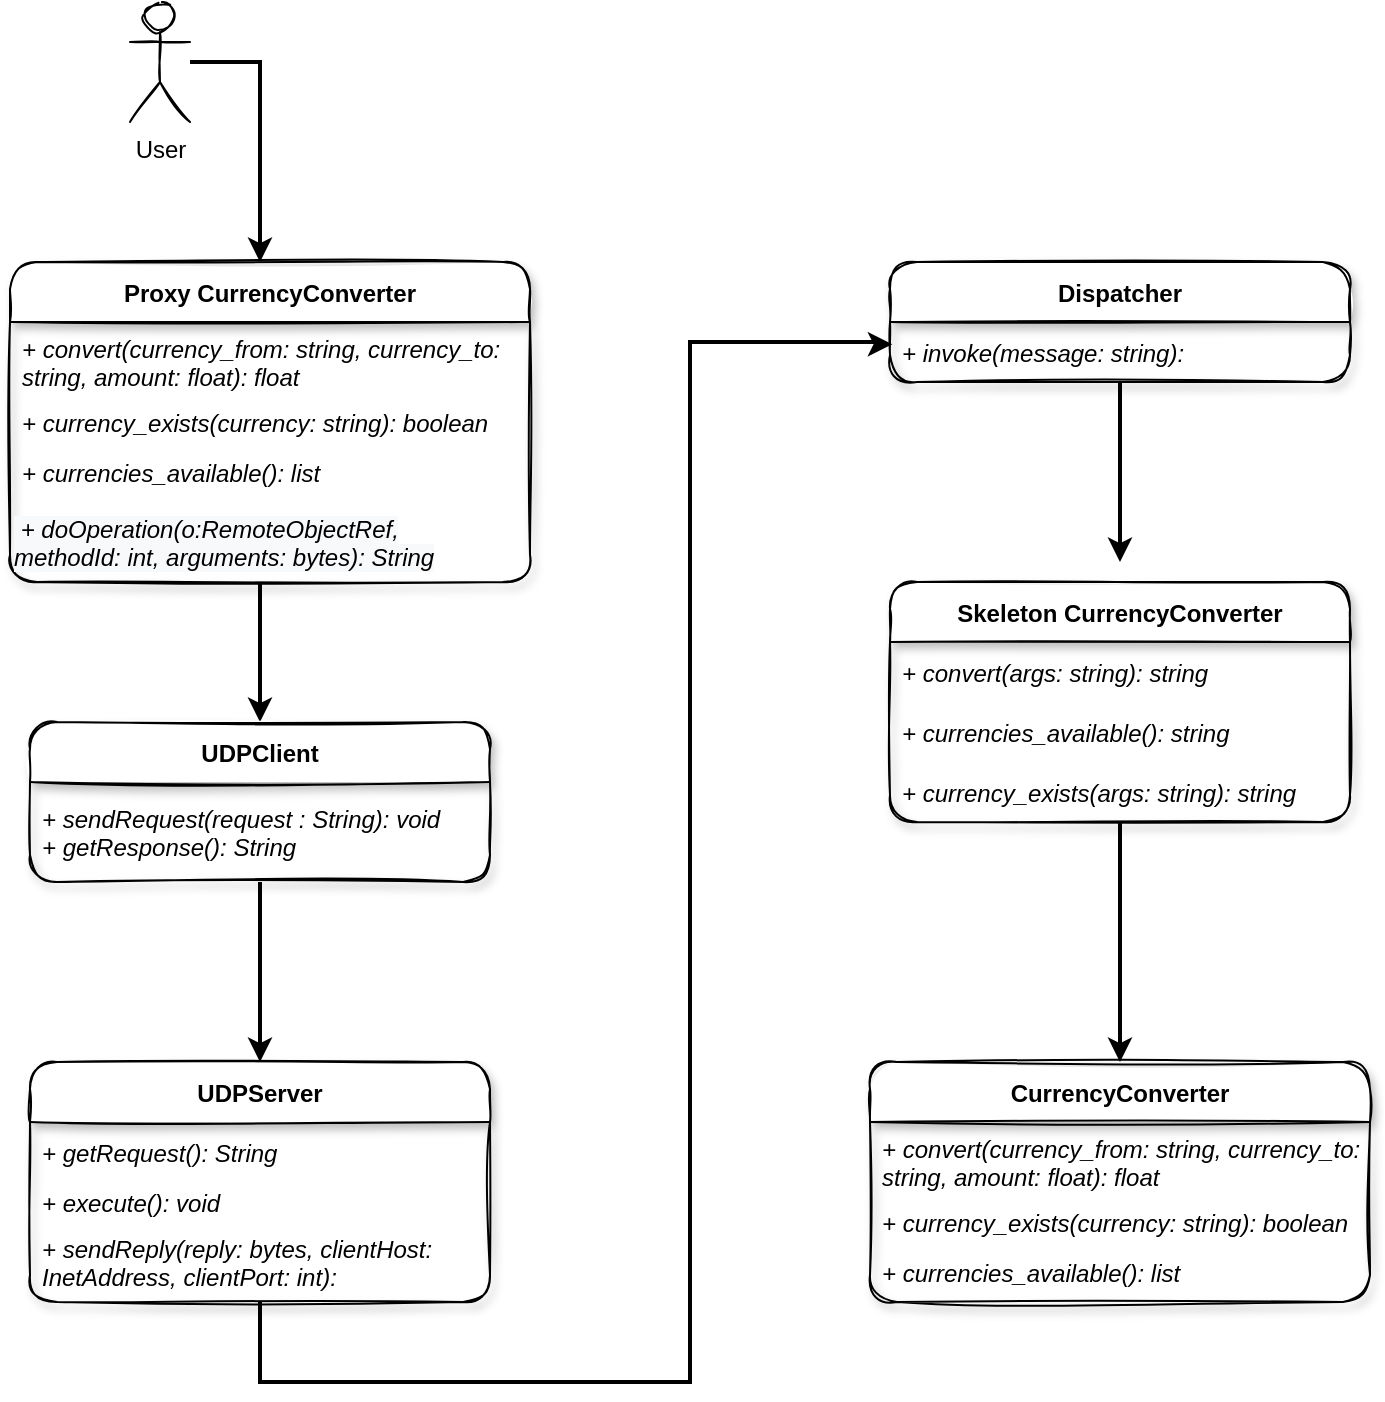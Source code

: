 <mxfile version="20.0.1" type="github">
  <diagram id="C5RBs43oDa-KdzZeNtuy" name="Page-1">
    <mxGraphModel dx="1249" dy="533" grid="1" gridSize="10" guides="1" tooltips="1" connect="1" arrows="1" fold="1" page="1" pageScale="1" pageWidth="827" pageHeight="1169" math="0" shadow="0">
      <root>
        <mxCell id="WIyWlLk6GJQsqaUBKTNV-0" />
        <mxCell id="WIyWlLk6GJQsqaUBKTNV-1" parent="WIyWlLk6GJQsqaUBKTNV-0" />
        <mxCell id="UaDYoVtovKC5BsyJQfSs-13" style="edgeStyle=orthogonalEdgeStyle;rounded=0;orthogonalLoop=1;jettySize=auto;html=1;entryX=0.5;entryY=0;entryDx=0;entryDy=0;strokeWidth=2;" parent="WIyWlLk6GJQsqaUBKTNV-1" source="UaDYoVtovKC5BsyJQfSs-0" target="UaDYoVtovKC5BsyJQfSs-9" edge="1">
          <mxGeometry relative="1" as="geometry">
            <Array as="points">
              <mxPoint x="205" y="360" />
              <mxPoint x="205" y="360" />
            </Array>
          </mxGeometry>
        </mxCell>
        <mxCell id="UaDYoVtovKC5BsyJQfSs-0" value="Proxy CurrencyConverter" style="swimlane;fontStyle=1;childLayout=stackLayout;horizontal=1;startSize=30;horizontalStack=0;resizeParent=1;resizeParentMax=0;resizeLast=0;collapsible=1;marginBottom=0;shadow=1;rounded=1;sketch=1;" parent="WIyWlLk6GJQsqaUBKTNV-1" vertex="1">
          <mxGeometry x="80" y="200" width="260" height="160" as="geometry" />
        </mxCell>
        <mxCell id="UaDYoVtovKC5BsyJQfSs-1" value="+ convert(currency_from: string, currency_to: &#xa;string, amount: float): float" style="text;align=left;verticalAlign=middle;spacingLeft=4;spacingRight=4;overflow=hidden;points=[[0,0.5],[1,0.5]];portConstraint=eastwest;rotatable=0;fontStyle=2;shadow=0;labelBorderColor=none;labelBackgroundColor=none;" parent="UaDYoVtovKC5BsyJQfSs-0" vertex="1">
          <mxGeometry y="30" width="260" height="40" as="geometry" />
        </mxCell>
        <mxCell id="UaDYoVtovKC5BsyJQfSs-2" value="+ currency_exists(currency: string): boolean" style="text;align=left;verticalAlign=middle;spacingLeft=4;spacingRight=4;overflow=hidden;points=[[0,0.5],[1,0.5]];portConstraint=eastwest;rotatable=0;shadow=0;fontStyle=2;labelBorderColor=none;labelBackgroundColor=none;" parent="UaDYoVtovKC5BsyJQfSs-0" vertex="1">
          <mxGeometry y="70" width="260" height="20" as="geometry" />
        </mxCell>
        <mxCell id="UaDYoVtovKC5BsyJQfSs-3" value="+ currencies_available(): list" style="text;align=left;verticalAlign=middle;spacingLeft=4;spacingRight=4;overflow=hidden;points=[[0,0.5],[1,0.5]];portConstraint=eastwest;rotatable=0;shadow=0;fontStyle=2;labelBorderColor=none;labelBackgroundColor=none;" parent="UaDYoVtovKC5BsyJQfSs-0" vertex="1">
          <mxGeometry y="90" width="260" height="30" as="geometry" />
        </mxCell>
        <mxCell id="qdc2zQFaUFo1kG0h4Ac9-0" value="&lt;i&gt;&lt;span style=&quot;color: rgb(0, 0, 0); font-family: Helvetica; font-size: 12px; font-variant-ligatures: normal; font-variant-caps: normal; font-weight: 400; letter-spacing: normal; orphans: 2; text-align: left; text-indent: 0px; text-transform: none; widows: 2; word-spacing: 0px; -webkit-text-stroke-width: 0px; background-color: rgb(248, 249, 250); text-decoration-thickness: initial; text-decoration-style: initial; text-decoration-color: initial; float: none; display: inline !important;&quot;&gt;&amp;nbsp;+ doOperation(o:RemoteObjectRef,&lt;/span&gt;&lt;br style=&quot;padding: 0px; margin: 0px; color: rgb(0, 0, 0); font-family: Helvetica; font-size: 12px; font-variant-ligatures: normal; font-variant-caps: normal; font-weight: 400; letter-spacing: normal; orphans: 2; text-align: left; text-indent: 0px; text-transform: none; widows: 2; word-spacing: 0px; -webkit-text-stroke-width: 0px; background-color: rgb(248, 249, 250); text-decoration-thickness: initial; text-decoration-style: initial; text-decoration-color: initial;&quot;&gt;&lt;span style=&quot;color: rgb(0, 0, 0); font-family: Helvetica; font-size: 12px; font-variant-ligatures: normal; font-variant-caps: normal; font-weight: 400; letter-spacing: normal; orphans: 2; text-align: left; text-indent: 0px; text-transform: none; widows: 2; word-spacing: 0px; -webkit-text-stroke-width: 0px; background-color: rgb(248, 249, 250); text-decoration-thickness: initial; text-decoration-style: initial; text-decoration-color: initial; float: none; display: inline !important;&quot;&gt;methodId: int, arguments: bytes): String&lt;/span&gt;&lt;/i&gt;" style="text;whiteSpace=wrap;html=1;" vertex="1" parent="UaDYoVtovKC5BsyJQfSs-0">
          <mxGeometry y="120" width="260" height="40" as="geometry" />
        </mxCell>
        <mxCell id="UaDYoVtovKC5BsyJQfSs-6" style="edgeStyle=orthogonalEdgeStyle;rounded=0;orthogonalLoop=1;jettySize=auto;html=1;strokeWidth=2;" parent="WIyWlLk6GJQsqaUBKTNV-1" source="UaDYoVtovKC5BsyJQfSs-4" target="UaDYoVtovKC5BsyJQfSs-0" edge="1">
          <mxGeometry relative="1" as="geometry">
            <Array as="points">
              <mxPoint x="205" y="100" />
            </Array>
          </mxGeometry>
        </mxCell>
        <mxCell id="UaDYoVtovKC5BsyJQfSs-4" value="User" style="shape=umlActor;verticalLabelPosition=bottom;verticalAlign=top;html=1;outlineConnect=0;shadow=0;sketch=1;" parent="WIyWlLk6GJQsqaUBKTNV-1" vertex="1">
          <mxGeometry x="140" y="70" width="30" height="60" as="geometry" />
        </mxCell>
        <mxCell id="FW9dBRoeOiZbywd23JoA-8" style="edgeStyle=orthogonalEdgeStyle;rounded=0;orthogonalLoop=1;jettySize=auto;html=1;entryX=0.5;entryY=0;entryDx=0;entryDy=0;fontSize=11;strokeWidth=2;" parent="WIyWlLk6GJQsqaUBKTNV-1" source="UaDYoVtovKC5BsyJQfSs-9" target="UaDYoVtovKC5BsyJQfSs-14" edge="1">
          <mxGeometry relative="1" as="geometry" />
        </mxCell>
        <mxCell id="UaDYoVtovKC5BsyJQfSs-9" value="UDPClient" style="swimlane;fontStyle=1;childLayout=stackLayout;horizontal=1;startSize=30;horizontalStack=0;resizeParent=1;resizeParentMax=0;resizeLast=0;collapsible=1;marginBottom=0;shadow=1;rounded=1;sketch=1;" parent="WIyWlLk6GJQsqaUBKTNV-1" vertex="1">
          <mxGeometry x="90" y="430" width="230" height="80" as="geometry" />
        </mxCell>
        <mxCell id="UaDYoVtovKC5BsyJQfSs-10" value="+ sendRequest(request : String): void&#xa;+ getResponse(): String" style="text;align=left;verticalAlign=middle;spacingLeft=4;spacingRight=4;overflow=hidden;points=[[0,0.5],[1,0.5]];portConstraint=eastwest;rotatable=0;fontStyle=2" parent="UaDYoVtovKC5BsyJQfSs-9" vertex="1">
          <mxGeometry y="30" width="230" height="50" as="geometry" />
        </mxCell>
        <mxCell id="UaDYoVtovKC5BsyJQfSs-23" style="edgeStyle=orthogonalEdgeStyle;rounded=0;orthogonalLoop=1;jettySize=auto;html=1;entryX=0.005;entryY=0.37;entryDx=0;entryDy=0;entryPerimeter=0;strokeWidth=2;" parent="WIyWlLk6GJQsqaUBKTNV-1" source="UaDYoVtovKC5BsyJQfSs-14" target="UaDYoVtovKC5BsyJQfSs-20" edge="1">
          <mxGeometry relative="1" as="geometry">
            <Array as="points">
              <mxPoint x="205" y="760" />
              <mxPoint x="420" y="760" />
              <mxPoint x="420" y="240" />
              <mxPoint x="516" y="240" />
              <mxPoint x="516" y="241" />
            </Array>
            <mxPoint x="516.09" y="265.01" as="targetPoint" />
          </mxGeometry>
        </mxCell>
        <mxCell id="UaDYoVtovKC5BsyJQfSs-14" value="UDPServer" style="swimlane;fontStyle=1;childLayout=stackLayout;horizontal=1;startSize=30;horizontalStack=0;resizeParent=1;resizeParentMax=0;resizeLast=0;collapsible=1;marginBottom=0;rounded=1;shadow=1;sketch=1;" parent="WIyWlLk6GJQsqaUBKTNV-1" vertex="1">
          <mxGeometry x="90" y="600" width="230" height="120" as="geometry" />
        </mxCell>
        <mxCell id="UaDYoVtovKC5BsyJQfSs-15" value="+ getRequest(): String" style="text;align=left;verticalAlign=middle;spacingLeft=4;spacingRight=4;overflow=hidden;points=[[0,0.5],[1,0.5]];portConstraint=eastwest;rotatable=0;fontStyle=2" parent="UaDYoVtovKC5BsyJQfSs-14" vertex="1">
          <mxGeometry y="30" width="230" height="30" as="geometry" />
        </mxCell>
        <mxCell id="FW9dBRoeOiZbywd23JoA-9" value="+ execute(): void" style="text;align=left;verticalAlign=middle;spacingLeft=4;spacingRight=4;overflow=hidden;points=[[0,0.5],[1,0.5]];portConstraint=eastwest;rotatable=0;fontStyle=2" parent="UaDYoVtovKC5BsyJQfSs-14" vertex="1">
          <mxGeometry y="60" width="230" height="20" as="geometry" />
        </mxCell>
        <mxCell id="UaDYoVtovKC5BsyJQfSs-16" value="+ sendReply(reply: bytes, clientHost:&#xa;InetAddress, clientPort: int):" style="text;align=left;verticalAlign=middle;spacingLeft=4;spacingRight=4;overflow=hidden;points=[[0,0.5],[1,0.5]];portConstraint=eastwest;rotatable=0;fontStyle=2" parent="UaDYoVtovKC5BsyJQfSs-14" vertex="1">
          <mxGeometry y="80" width="230" height="40" as="geometry" />
        </mxCell>
        <mxCell id="UaDYoVtovKC5BsyJQfSs-32" style="edgeStyle=orthogonalEdgeStyle;rounded=0;orthogonalLoop=1;jettySize=auto;html=1;strokeWidth=2;" parent="WIyWlLk6GJQsqaUBKTNV-1" source="UaDYoVtovKC5BsyJQfSs-19" edge="1">
          <mxGeometry relative="1" as="geometry">
            <mxPoint x="635" y="350" as="targetPoint" />
            <Array as="points">
              <mxPoint x="635" y="340" />
              <mxPoint x="635" y="340" />
            </Array>
          </mxGeometry>
        </mxCell>
        <mxCell id="UaDYoVtovKC5BsyJQfSs-19" value="Dispatcher" style="swimlane;fontStyle=1;childLayout=stackLayout;horizontal=1;startSize=30;horizontalStack=0;resizeParent=1;resizeParentMax=0;resizeLast=0;collapsible=1;marginBottom=0;rounded=1;shadow=1;sketch=1;" parent="WIyWlLk6GJQsqaUBKTNV-1" vertex="1">
          <mxGeometry x="520" y="200" width="230" height="60" as="geometry" />
        </mxCell>
        <mxCell id="UaDYoVtovKC5BsyJQfSs-20" value="+ invoke(message: string):" style="text;align=left;verticalAlign=middle;spacingLeft=4;spacingRight=4;overflow=hidden;points=[[0,0.5],[1,0.5]];portConstraint=eastwest;rotatable=0;fontStyle=2" parent="UaDYoVtovKC5BsyJQfSs-19" vertex="1">
          <mxGeometry y="30" width="230" height="30" as="geometry" />
        </mxCell>
        <mxCell id="FW9dBRoeOiZbywd23JoA-0" style="edgeStyle=orthogonalEdgeStyle;rounded=0;orthogonalLoop=1;jettySize=auto;html=1;strokeWidth=2;entryX=0.5;entryY=0;entryDx=0;entryDy=0;" parent="WIyWlLk6GJQsqaUBKTNV-1" source="UaDYoVtovKC5BsyJQfSs-24" target="UaDYoVtovKC5BsyJQfSs-28" edge="1">
          <mxGeometry relative="1" as="geometry">
            <mxPoint x="635" y="580" as="targetPoint" />
          </mxGeometry>
        </mxCell>
        <mxCell id="UaDYoVtovKC5BsyJQfSs-24" value="Skeleton CurrencyConverter" style="swimlane;fontStyle=1;childLayout=stackLayout;horizontal=1;startSize=30;horizontalStack=0;resizeParent=1;resizeParentMax=0;resizeLast=0;collapsible=1;marginBottom=0;rounded=1;shadow=1;sketch=1;" parent="WIyWlLk6GJQsqaUBKTNV-1" vertex="1">
          <mxGeometry x="520" y="360" width="230" height="120" as="geometry" />
        </mxCell>
        <mxCell id="FW9dBRoeOiZbywd23JoA-1" value="+ convert(args: string): string" style="text;align=left;verticalAlign=middle;spacingLeft=4;spacingRight=4;overflow=hidden;points=[[0,0.5],[1,0.5]];portConstraint=eastwest;rotatable=0;fontStyle=2;shadow=0;labelBorderColor=none;labelBackgroundColor=none;" parent="UaDYoVtovKC5BsyJQfSs-24" vertex="1">
          <mxGeometry y="30" width="230" height="30" as="geometry" />
        </mxCell>
        <mxCell id="FW9dBRoeOiZbywd23JoA-3" value="+ currencies_available(): string" style="text;align=left;verticalAlign=middle;spacingLeft=4;spacingRight=4;overflow=hidden;points=[[0,0.5],[1,0.5]];portConstraint=eastwest;rotatable=0;shadow=0;fontStyle=2;labelBorderColor=none;labelBackgroundColor=none;" parent="UaDYoVtovKC5BsyJQfSs-24" vertex="1">
          <mxGeometry y="60" width="230" height="30" as="geometry" />
        </mxCell>
        <mxCell id="FW9dBRoeOiZbywd23JoA-2" value="+ currency_exists(args: string): string" style="text;align=left;verticalAlign=middle;spacingLeft=4;spacingRight=4;overflow=hidden;points=[[0,0.5],[1,0.5]];portConstraint=eastwest;rotatable=0;shadow=0;fontStyle=2;labelBorderColor=none;labelBackgroundColor=none;" parent="UaDYoVtovKC5BsyJQfSs-24" vertex="1">
          <mxGeometry y="90" width="230" height="30" as="geometry" />
        </mxCell>
        <mxCell id="UaDYoVtovKC5BsyJQfSs-28" value="CurrencyConverter" style="swimlane;fontStyle=1;childLayout=stackLayout;horizontal=1;startSize=30;horizontalStack=0;resizeParent=1;resizeParentMax=0;resizeLast=0;collapsible=1;marginBottom=0;rounded=1;shadow=1;sketch=1;" parent="WIyWlLk6GJQsqaUBKTNV-1" vertex="1">
          <mxGeometry x="510" y="600" width="250" height="120" as="geometry" />
        </mxCell>
        <mxCell id="UaDYoVtovKC5BsyJQfSs-40" value="+ convert(currency_from: string, currency_to:&#xa;string, amount: float): float" style="text;align=left;verticalAlign=middle;spacingLeft=4;spacingRight=4;overflow=hidden;points=[[0,0.5],[1,0.5]];portConstraint=eastwest;rotatable=0;fontStyle=2;shadow=0;labelBorderColor=none;labelBackgroundColor=none;" parent="WIyWlLk6GJQsqaUBKTNV-1" vertex="1">
          <mxGeometry x="510" y="620" width="250" height="60" as="geometry" />
        </mxCell>
        <mxCell id="UaDYoVtovKC5BsyJQfSs-41" value="+ currency_exists(currency: string): boolean" style="text;align=left;verticalAlign=middle;spacingLeft=4;spacingRight=4;overflow=hidden;points=[[0,0.5],[1,0.5]];portConstraint=eastwest;rotatable=0;shadow=0;fontStyle=2;labelBorderColor=none;labelBackgroundColor=none;" parent="WIyWlLk6GJQsqaUBKTNV-1" vertex="1">
          <mxGeometry x="510" y="660" width="250" height="40" as="geometry" />
        </mxCell>
        <mxCell id="UaDYoVtovKC5BsyJQfSs-42" value="+ currencies_available(): list" style="text;align=left;verticalAlign=middle;spacingLeft=4;spacingRight=4;overflow=hidden;points=[[0,0.5],[1,0.5]];portConstraint=eastwest;rotatable=0;shadow=0;fontStyle=2;labelBorderColor=none;labelBackgroundColor=none;" parent="WIyWlLk6GJQsqaUBKTNV-1" vertex="1">
          <mxGeometry x="510" y="690" width="230" height="30" as="geometry" />
        </mxCell>
      </root>
    </mxGraphModel>
  </diagram>
</mxfile>

